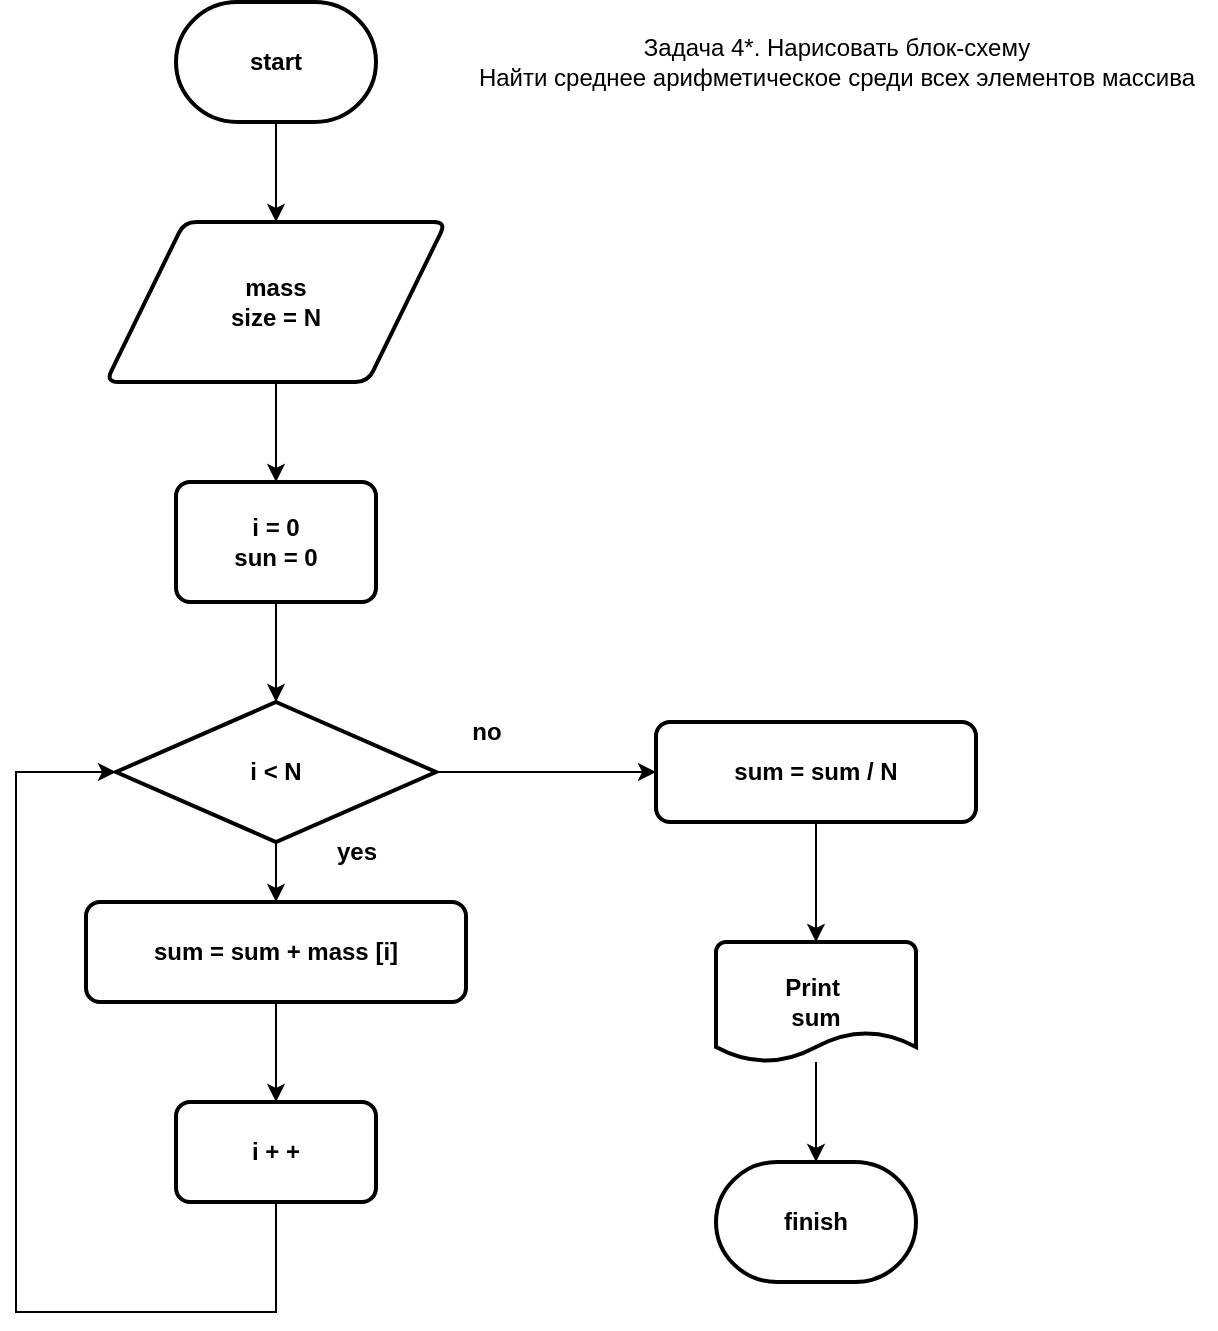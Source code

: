 <mxfile version="20.6.2" type="device" pages="5"><diagram id="reunzBI2lsd1Tfy2f4Ju" name="Страница 1"><mxGraphModel dx="2287" dy="1212" grid="1" gridSize="10" guides="1" tooltips="1" connect="1" arrows="1" fold="1" page="1" pageScale="1" pageWidth="827" pageHeight="1169" math="0" shadow="0"><root><mxCell id="0"/><mxCell id="1" parent="0"/><mxCell id="RlVO9YzQgrYwp4OLxyKb-16" style="edgeStyle=orthogonalEdgeStyle;rounded=0;orthogonalLoop=1;jettySize=auto;html=1;entryX=0.5;entryY=0;entryDx=0;entryDy=0;" edge="1" parent="1" source="RlVO9YzQgrYwp4OLxyKb-1" target="RlVO9YzQgrYwp4OLxyKb-2"><mxGeometry relative="1" as="geometry"/></mxCell><mxCell id="RlVO9YzQgrYwp4OLxyKb-1" value="&lt;b&gt;start&lt;/b&gt;" style="strokeWidth=2;html=1;shape=mxgraph.flowchart.terminator;whiteSpace=wrap;" vertex="1" parent="1"><mxGeometry x="130" y="20" width="100" height="60" as="geometry"/></mxCell><mxCell id="RlVO9YzQgrYwp4OLxyKb-17" style="edgeStyle=orthogonalEdgeStyle;rounded=0;orthogonalLoop=1;jettySize=auto;html=1;entryX=0.5;entryY=0;entryDx=0;entryDy=0;" edge="1" parent="1" source="RlVO9YzQgrYwp4OLxyKb-2" target="RlVO9YzQgrYwp4OLxyKb-3"><mxGeometry relative="1" as="geometry"/></mxCell><mxCell id="RlVO9YzQgrYwp4OLxyKb-2" value="&lt;b&gt;mass&lt;br&gt;size = N&lt;/b&gt;" style="shape=parallelogram;html=1;strokeWidth=2;perimeter=parallelogramPerimeter;whiteSpace=wrap;rounded=1;arcSize=12;size=0.23;" vertex="1" parent="1"><mxGeometry x="95" y="130" width="170" height="80" as="geometry"/></mxCell><mxCell id="RlVO9YzQgrYwp4OLxyKb-18" style="edgeStyle=orthogonalEdgeStyle;rounded=0;orthogonalLoop=1;jettySize=auto;html=1;entryX=0.5;entryY=0;entryDx=0;entryDy=0;entryPerimeter=0;" edge="1" parent="1" source="RlVO9YzQgrYwp4OLxyKb-3" target="RlVO9YzQgrYwp4OLxyKb-4"><mxGeometry relative="1" as="geometry"/></mxCell><mxCell id="RlVO9YzQgrYwp4OLxyKb-3" value="&lt;b&gt;i = 0&lt;br&gt;sun = 0&lt;/b&gt;" style="rounded=1;whiteSpace=wrap;html=1;absoluteArcSize=1;arcSize=14;strokeWidth=2;" vertex="1" parent="1"><mxGeometry x="130" y="260" width="100" height="60" as="geometry"/></mxCell><mxCell id="RlVO9YzQgrYwp4OLxyKb-12" style="edgeStyle=orthogonalEdgeStyle;rounded=0;orthogonalLoop=1;jettySize=auto;html=1;entryX=0;entryY=0.5;entryDx=0;entryDy=0;" edge="1" parent="1" source="RlVO9YzQgrYwp4OLxyKb-4" target="RlVO9YzQgrYwp4OLxyKb-5"><mxGeometry relative="1" as="geometry"/></mxCell><mxCell id="RlVO9YzQgrYwp4OLxyKb-13" style="edgeStyle=orthogonalEdgeStyle;rounded=0;orthogonalLoop=1;jettySize=auto;html=1;entryX=0.5;entryY=0;entryDx=0;entryDy=0;" edge="1" parent="1" source="RlVO9YzQgrYwp4OLxyKb-4" target="RlVO9YzQgrYwp4OLxyKb-6"><mxGeometry relative="1" as="geometry"/></mxCell><mxCell id="RlVO9YzQgrYwp4OLxyKb-4" value="&lt;b&gt;i &amp;lt; N&lt;/b&gt;" style="strokeWidth=2;html=1;shape=mxgraph.flowchart.decision;whiteSpace=wrap;" vertex="1" parent="1"><mxGeometry x="100" y="370" width="160" height="70" as="geometry"/></mxCell><mxCell id="RlVO9YzQgrYwp4OLxyKb-21" style="edgeStyle=orthogonalEdgeStyle;rounded=0;orthogonalLoop=1;jettySize=auto;html=1;entryX=0.5;entryY=0;entryDx=0;entryDy=0;entryPerimeter=0;" edge="1" parent="1" source="RlVO9YzQgrYwp4OLxyKb-5" target="RlVO9YzQgrYwp4OLxyKb-7"><mxGeometry relative="1" as="geometry"/></mxCell><mxCell id="RlVO9YzQgrYwp4OLxyKb-5" value="&lt;b&gt;sum = sum / N&lt;/b&gt;" style="rounded=1;whiteSpace=wrap;html=1;absoluteArcSize=1;arcSize=14;strokeWidth=2;" vertex="1" parent="1"><mxGeometry x="370" y="380" width="160" height="50" as="geometry"/></mxCell><mxCell id="RlVO9YzQgrYwp4OLxyKb-14" value="" style="edgeStyle=orthogonalEdgeStyle;rounded=0;orthogonalLoop=1;jettySize=auto;html=1;" edge="1" parent="1" source="RlVO9YzQgrYwp4OLxyKb-6" target="RlVO9YzQgrYwp4OLxyKb-10"><mxGeometry relative="1" as="geometry"/></mxCell><mxCell id="RlVO9YzQgrYwp4OLxyKb-6" value="&lt;b&gt;sum = sum + mass [i]&lt;/b&gt;" style="rounded=1;whiteSpace=wrap;html=1;absoluteArcSize=1;arcSize=14;strokeWidth=2;" vertex="1" parent="1"><mxGeometry x="85" y="470" width="190" height="50" as="geometry"/></mxCell><mxCell id="RlVO9YzQgrYwp4OLxyKb-26" value="" style="edgeStyle=orthogonalEdgeStyle;rounded=0;orthogonalLoop=1;jettySize=auto;html=1;" edge="1" parent="1" source="RlVO9YzQgrYwp4OLxyKb-7" target="RlVO9YzQgrYwp4OLxyKb-9"><mxGeometry relative="1" as="geometry"/></mxCell><mxCell id="RlVO9YzQgrYwp4OLxyKb-7" value="&lt;b&gt;Print&amp;nbsp;&lt;br&gt;sum&lt;/b&gt;" style="strokeWidth=2;html=1;shape=mxgraph.flowchart.document2;whiteSpace=wrap;size=0.25;" vertex="1" parent="1"><mxGeometry x="400" y="490" width="100" height="60" as="geometry"/></mxCell><mxCell id="RlVO9YzQgrYwp4OLxyKb-9" value="&lt;b&gt;finish&lt;/b&gt;" style="strokeWidth=2;html=1;shape=mxgraph.flowchart.terminator;whiteSpace=wrap;" vertex="1" parent="1"><mxGeometry x="400" y="600" width="100" height="60" as="geometry"/></mxCell><mxCell id="RlVO9YzQgrYwp4OLxyKb-15" style="edgeStyle=orthogonalEdgeStyle;rounded=0;orthogonalLoop=1;jettySize=auto;html=1;entryX=0;entryY=0.5;entryDx=0;entryDy=0;entryPerimeter=0;" edge="1" parent="1" source="RlVO9YzQgrYwp4OLxyKb-10" target="RlVO9YzQgrYwp4OLxyKb-4"><mxGeometry relative="1" as="geometry"><Array as="points"><mxPoint x="50" y="675"/><mxPoint x="50" y="405"/></Array></mxGeometry></mxCell><mxCell id="RlVO9YzQgrYwp4OLxyKb-10" value="&lt;b&gt;i + +&lt;/b&gt;" style="rounded=1;whiteSpace=wrap;html=1;absoluteArcSize=1;arcSize=14;strokeWidth=2;" vertex="1" parent="1"><mxGeometry x="130" y="570" width="100" height="50" as="geometry"/></mxCell><mxCell id="RlVO9YzQgrYwp4OLxyKb-27" value="&lt;b&gt;no&lt;/b&gt;" style="text;html=1;align=center;verticalAlign=middle;resizable=0;points=[];autosize=1;strokeColor=none;fillColor=none;" vertex="1" parent="1"><mxGeometry x="265" y="370" width="40" height="30" as="geometry"/></mxCell><mxCell id="RlVO9YzQgrYwp4OLxyKb-28" value="&lt;b&gt;yes&lt;/b&gt;" style="text;html=1;align=center;verticalAlign=middle;resizable=0;points=[];autosize=1;strokeColor=none;fillColor=none;" vertex="1" parent="1"><mxGeometry x="200" y="430" width="40" height="30" as="geometry"/></mxCell><mxCell id="RlVO9YzQgrYwp4OLxyKb-29" value="Задача 4*. Нарисовать блок-схему&lt;br/&gt;Найти среднее арифметическое среди всех элементов массива" style="text;html=1;align=center;verticalAlign=middle;resizable=0;points=[];autosize=1;strokeColor=none;fillColor=none;" vertex="1" parent="1"><mxGeometry x="270" y="30" width="380" height="40" as="geometry"/></mxCell></root></mxGraphModel></diagram><diagram id="y-J1Kqh3btIT-SHbC4-z" name="Страница 2"><mxGraphModel dx="2287" dy="1212" grid="1" gridSize="10" guides="1" tooltips="1" connect="1" arrows="1" fold="1" page="1" pageScale="1" pageWidth="827" pageHeight="1169" math="0" shadow="0"><root><mxCell id="0"/><mxCell id="1" parent="0"/><mxCell id="14xscaUgLDZVPawsfnXi-16" value="" style="edgeStyle=orthogonalEdgeStyle;rounded=0;orthogonalLoop=1;jettySize=auto;html=1;" edge="1" parent="1" source="14xscaUgLDZVPawsfnXi-1" target="14xscaUgLDZVPawsfnXi-2"><mxGeometry relative="1" as="geometry"/></mxCell><mxCell id="14xscaUgLDZVPawsfnXi-1" value="start" style="strokeWidth=2;html=1;shape=mxgraph.flowchart.terminator;whiteSpace=wrap;" vertex="1" parent="1"><mxGeometry x="230" y="10" width="100" height="40" as="geometry"/></mxCell><mxCell id="14xscaUgLDZVPawsfnXi-17" value="" style="edgeStyle=orthogonalEdgeStyle;rounded=0;orthogonalLoop=1;jettySize=auto;html=1;" edge="1" parent="1" source="14xscaUgLDZVPawsfnXi-2" target="14xscaUgLDZVPawsfnXi-7"><mxGeometry relative="1" as="geometry"/></mxCell><mxCell id="14xscaUgLDZVPawsfnXi-2" value="mass&lt;br&gt;N&lt;br&gt;i = 0" style="shape=parallelogram;html=1;strokeWidth=2;perimeter=parallelogramPerimeter;whiteSpace=wrap;rounded=1;arcSize=12;size=0.23;" vertex="1" parent="1"><mxGeometry x="230" y="80" width="100" height="60" as="geometry"/></mxCell><mxCell id="14xscaUgLDZVPawsfnXi-20" style="edgeStyle=orthogonalEdgeStyle;rounded=0;orthogonalLoop=1;jettySize=auto;html=1;entryX=0.5;entryY=0;entryDx=0;entryDy=0;entryPerimeter=0;" edge="1" parent="1" source="14xscaUgLDZVPawsfnXi-3" target="14xscaUgLDZVPawsfnXi-5"><mxGeometry relative="1" as="geometry"/></mxCell><mxCell id="14xscaUgLDZVPawsfnXi-27" value="" style="edgeStyle=orthogonalEdgeStyle;rounded=0;orthogonalLoop=1;jettySize=auto;html=1;" edge="1" parent="1" source="14xscaUgLDZVPawsfnXi-3" target="14xscaUgLDZVPawsfnXi-8"><mxGeometry relative="1" as="geometry"/></mxCell><mxCell id="14xscaUgLDZVPawsfnXi-3" value="кол-во повторов&lt;br&gt;N / 2" style="shape=hexagon;perimeter=hexagonPerimeter2;whiteSpace=wrap;html=1;fixedSize=1;" vertex="1" parent="1"><mxGeometry x="30" y="230" width="120" height="50" as="geometry"/></mxCell><mxCell id="14xscaUgLDZVPawsfnXi-23" style="edgeStyle=orthogonalEdgeStyle;rounded=0;orthogonalLoop=1;jettySize=auto;html=1;entryX=0.5;entryY=0;entryDx=0;entryDy=0;entryPerimeter=0;" edge="1" parent="1" source="14xscaUgLDZVPawsfnXi-4" target="14xscaUgLDZVPawsfnXi-6"><mxGeometry relative="1" as="geometry"/></mxCell><mxCell id="14xscaUgLDZVPawsfnXi-24" value="" style="edgeStyle=orthogonalEdgeStyle;rounded=0;orthogonalLoop=1;jettySize=auto;html=1;" edge="1" parent="1" source="14xscaUgLDZVPawsfnXi-4" target="14xscaUgLDZVPawsfnXi-9"><mxGeometry relative="1" as="geometry"/></mxCell><mxCell id="14xscaUgLDZVPawsfnXi-4" value="кол-во повторов&lt;br&gt;(N - 1) / 2" style="shape=hexagon;perimeter=hexagonPerimeter2;whiteSpace=wrap;html=1;fixedSize=1;" vertex="1" parent="1"><mxGeometry x="440" y="230" width="120" height="50" as="geometry"/></mxCell><mxCell id="14xscaUgLDZVPawsfnXi-21" value="" style="edgeStyle=orthogonalEdgeStyle;rounded=0;orthogonalLoop=1;jettySize=auto;html=1;" edge="1" parent="1" source="14xscaUgLDZVPawsfnXi-5" target="14xscaUgLDZVPawsfnXi-12"><mxGeometry relative="1" as="geometry"/></mxCell><mxCell id="14xscaUgLDZVPawsfnXi-5" value="print mass" style="strokeWidth=2;html=1;shape=mxgraph.flowchart.document2;whiteSpace=wrap;size=0.25;" vertex="1" parent="1"><mxGeometry x="200" y="290" width="100" height="60" as="geometry"/></mxCell><mxCell id="14xscaUgLDZVPawsfnXi-22" value="" style="edgeStyle=orthogonalEdgeStyle;rounded=0;orthogonalLoop=1;jettySize=auto;html=1;" edge="1" parent="1" source="14xscaUgLDZVPawsfnXi-6" target="14xscaUgLDZVPawsfnXi-13"><mxGeometry relative="1" as="geometry"/></mxCell><mxCell id="14xscaUgLDZVPawsfnXi-6" value="print mass" style="strokeWidth=2;html=1;shape=mxgraph.flowchart.document2;whiteSpace=wrap;size=0.25;" vertex="1" parent="1"><mxGeometry x="680" y="290" width="100" height="60" as="geometry"/></mxCell><mxCell id="14xscaUgLDZVPawsfnXi-18" style="edgeStyle=orthogonalEdgeStyle;rounded=0;orthogonalLoop=1;jettySize=auto;html=1;entryX=0.5;entryY=0;entryDx=0;entryDy=0;" edge="1" parent="1" source="14xscaUgLDZVPawsfnXi-7" target="14xscaUgLDZVPawsfnXi-3"><mxGeometry relative="1" as="geometry"/></mxCell><mxCell id="14xscaUgLDZVPawsfnXi-19" style="edgeStyle=orthogonalEdgeStyle;rounded=0;orthogonalLoop=1;jettySize=auto;html=1;entryX=0.5;entryY=0;entryDx=0;entryDy=0;" edge="1" parent="1" source="14xscaUgLDZVPawsfnXi-7" target="14xscaUgLDZVPawsfnXi-4"><mxGeometry relative="1" as="geometry"/></mxCell><mxCell id="14xscaUgLDZVPawsfnXi-7" value="N четное ?" style="strokeWidth=2;html=1;shape=mxgraph.flowchart.decision;whiteSpace=wrap;" vertex="1" parent="1"><mxGeometry x="185" y="170" width="190" height="80" as="geometry"/></mxCell><mxCell id="14xscaUgLDZVPawsfnXi-28" value="" style="edgeStyle=orthogonalEdgeStyle;rounded=0;orthogonalLoop=1;jettySize=auto;html=1;" edge="1" parent="1" source="14xscaUgLDZVPawsfnXi-8" target="14xscaUgLDZVPawsfnXi-11"><mxGeometry relative="1" as="geometry"/></mxCell><mxCell id="14xscaUgLDZVPawsfnXi-8" value="меняем местами&amp;nbsp;&lt;br&gt;mass[i] и mass [N-1-i]" style="rounded=1;whiteSpace=wrap;html=1;" vertex="1" parent="1"><mxGeometry x="30" y="330" width="120" height="60" as="geometry"/></mxCell><mxCell id="14xscaUgLDZVPawsfnXi-25" value="" style="edgeStyle=orthogonalEdgeStyle;rounded=0;orthogonalLoop=1;jettySize=auto;html=1;" edge="1" parent="1" source="14xscaUgLDZVPawsfnXi-9" target="14xscaUgLDZVPawsfnXi-10"><mxGeometry relative="1" as="geometry"/></mxCell><mxCell id="14xscaUgLDZVPawsfnXi-9" value="меняем местами&amp;nbsp;&lt;br&gt;mass[i] и mass [N-1-i]" style="rounded=1;whiteSpace=wrap;html=1;" vertex="1" parent="1"><mxGeometry x="440" y="330" width="120" height="60" as="geometry"/></mxCell><mxCell id="14xscaUgLDZVPawsfnXi-26" style="edgeStyle=orthogonalEdgeStyle;rounded=0;orthogonalLoop=1;jettySize=auto;html=1;entryX=0;entryY=0.5;entryDx=0;entryDy=0;" edge="1" parent="1" source="14xscaUgLDZVPawsfnXi-10" target="14xscaUgLDZVPawsfnXi-4"><mxGeometry relative="1" as="geometry"><Array as="points"><mxPoint x="390" y="450"/><mxPoint x="390" y="255"/></Array></mxGeometry></mxCell><mxCell id="14xscaUgLDZVPawsfnXi-10" value="i + +" style="rounded=1;whiteSpace=wrap;html=1;" vertex="1" parent="1"><mxGeometry x="440" y="420" width="120" height="60" as="geometry"/></mxCell><mxCell id="14xscaUgLDZVPawsfnXi-29" style="edgeStyle=orthogonalEdgeStyle;rounded=0;orthogonalLoop=1;jettySize=auto;html=1;entryX=0;entryY=0.5;entryDx=0;entryDy=0;" edge="1" parent="1" source="14xscaUgLDZVPawsfnXi-11" target="14xscaUgLDZVPawsfnXi-3"><mxGeometry relative="1" as="geometry"><Array as="points"><mxPoint x="10" y="460"/><mxPoint x="10" y="255"/></Array></mxGeometry></mxCell><mxCell id="14xscaUgLDZVPawsfnXi-11" value="i + +" style="rounded=1;whiteSpace=wrap;html=1;" vertex="1" parent="1"><mxGeometry x="30" y="420" width="120" height="60" as="geometry"/></mxCell><mxCell id="14xscaUgLDZVPawsfnXi-12" value="finish" style="strokeWidth=2;html=1;shape=mxgraph.flowchart.terminator;whiteSpace=wrap;" vertex="1" parent="1"><mxGeometry x="200" y="410" width="100" height="60" as="geometry"/></mxCell><mxCell id="14xscaUgLDZVPawsfnXi-13" value="finish" style="strokeWidth=2;html=1;shape=mxgraph.flowchart.terminator;whiteSpace=wrap;" vertex="1" parent="1"><mxGeometry x="680" y="410" width="100" height="60" as="geometry"/></mxCell><mxCell id="14xscaUgLDZVPawsfnXi-14" value="yes" style="text;html=1;align=center;verticalAlign=middle;resizable=0;points=[];autosize=1;strokeColor=none;fillColor=none;" vertex="1" parent="1"><mxGeometry x="140" y="170" width="40" height="30" as="geometry"/></mxCell><mxCell id="14xscaUgLDZVPawsfnXi-15" value="no" style="text;html=1;align=center;verticalAlign=middle;resizable=0;points=[];autosize=1;strokeColor=none;fillColor=none;" vertex="1" parent="1"><mxGeometry x="374" y="170" width="40" height="30" as="geometry"/></mxCell><mxCell id="14xscaUgLDZVPawsfnXi-30" value="Задача 2. Нарисовать блок-схему&lt;br/&gt;Задание на «разворот» массива. Нужно перевернуть массив и&lt;br/&gt;записать его в обратном порядке." style="text;html=1;align=center;verticalAlign=middle;resizable=0;points=[];autosize=1;strokeColor=none;fillColor=none;" vertex="1" parent="1"><mxGeometry x="335" y="10" width="370" height="60" as="geometry"/></mxCell></root></mxGraphModel></diagram><diagram id="raAWXJOpTRz1m0TMEjzC" name="Страница 3"><mxGraphModel dx="2287" dy="1212" grid="1" gridSize="10" guides="1" tooltips="1" connect="1" arrows="1" fold="1" page="1" pageScale="1" pageWidth="827" pageHeight="1169" math="0" shadow="0"><root><mxCell id="0"/><mxCell id="1" parent="0"/><mxCell id="AnI8FtpNzNawP_A52sul-14" value="" style="edgeStyle=orthogonalEdgeStyle;rounded=0;orthogonalLoop=1;jettySize=auto;html=1;" edge="1" parent="1" source="AnI8FtpNzNawP_A52sul-1" target="AnI8FtpNzNawP_A52sul-2"><mxGeometry relative="1" as="geometry"/></mxCell><mxCell id="AnI8FtpNzNawP_A52sul-1" value="start" style="strokeWidth=2;html=1;shape=mxgraph.flowchart.terminator;whiteSpace=wrap;" vertex="1" parent="1"><mxGeometry x="90" y="20" width="100" height="60" as="geometry"/></mxCell><mxCell id="AnI8FtpNzNawP_A52sul-15" value="" style="edgeStyle=orthogonalEdgeStyle;rounded=0;orthogonalLoop=1;jettySize=auto;html=1;" edge="1" parent="1" source="AnI8FtpNzNawP_A52sul-2" target="AnI8FtpNzNawP_A52sul-3"><mxGeometry relative="1" as="geometry"/></mxCell><mxCell id="AnI8FtpNzNawP_A52sul-2" value="mass&lt;br&gt;N" style="shape=parallelogram;html=1;strokeWidth=2;perimeter=parallelogramPerimeter;whiteSpace=wrap;rounded=1;arcSize=12;size=0.23;" vertex="1" parent="1"><mxGeometry x="90" y="110" width="100" height="60" as="geometry"/></mxCell><mxCell id="AnI8FtpNzNawP_A52sul-16" value="" style="edgeStyle=orthogonalEdgeStyle;rounded=0;orthogonalLoop=1;jettySize=auto;html=1;" edge="1" parent="1" source="AnI8FtpNzNawP_A52sul-3" target="AnI8FtpNzNawP_A52sul-4"><mxGeometry relative="1" as="geometry"/></mxCell><mxCell id="AnI8FtpNzNawP_A52sul-3" value="min_Index = mass[0]&lt;br&gt;max_Index= mass[0]" style="rounded=1;whiteSpace=wrap;html=1;absoluteArcSize=1;arcSize=14;strokeWidth=2;" vertex="1" parent="1"><mxGeometry x="70" y="210" width="140" height="60" as="geometry"/></mxCell><mxCell id="AnI8FtpNzNawP_A52sul-17" value="" style="edgeStyle=orthogonalEdgeStyle;rounded=0;orthogonalLoop=1;jettySize=auto;html=1;" edge="1" parent="1" source="AnI8FtpNzNawP_A52sul-4" target="AnI8FtpNzNawP_A52sul-5"><mxGeometry relative="1" as="geometry"/></mxCell><mxCell id="AnI8FtpNzNawP_A52sul-23" style="edgeStyle=orthogonalEdgeStyle;rounded=0;orthogonalLoop=1;jettySize=auto;html=1;entryX=0.5;entryY=0;entryDx=0;entryDy=0;" edge="1" parent="1" source="AnI8FtpNzNawP_A52sul-4" target="AnI8FtpNzNawP_A52sul-8"><mxGeometry relative="1" as="geometry"><Array as="points"><mxPoint x="240" y="335"/><mxPoint x="240" y="570"/><mxPoint x="140" y="570"/></Array></mxGeometry></mxCell><mxCell id="AnI8FtpNzNawP_A52sul-4" value="i= 0,i =&amp;lt; N-2, i + +" style="shape=hexagon;perimeter=hexagonPerimeter2;whiteSpace=wrap;html=1;fixedSize=1;" vertex="1" parent="1"><mxGeometry x="80" y="310" width="120" height="50" as="geometry"/></mxCell><mxCell id="AnI8FtpNzNawP_A52sul-18" value="" style="edgeStyle=orthogonalEdgeStyle;rounded=0;orthogonalLoop=1;jettySize=auto;html=1;" edge="1" parent="1" source="AnI8FtpNzNawP_A52sul-5" target="AnI8FtpNzNawP_A52sul-6"><mxGeometry relative="1" as="geometry"/></mxCell><mxCell id="AnI8FtpNzNawP_A52sul-20" style="edgeStyle=orthogonalEdgeStyle;rounded=0;orthogonalLoop=1;jettySize=auto;html=1;entryX=0;entryY=0.5;entryDx=0;entryDy=0;" edge="1" parent="1" source="AnI8FtpNzNawP_A52sul-5" target="AnI8FtpNzNawP_A52sul-4"><mxGeometry relative="1" as="geometry"><Array as="points"><mxPoint x="30" y="420"/><mxPoint x="30" y="335"/></Array></mxGeometry></mxCell><mxCell id="AnI8FtpNzNawP_A52sul-5" value="mass[i] &amp;lt; mass [i+1]" style="rhombus;whiteSpace=wrap;html=1;" vertex="1" parent="1"><mxGeometry x="53.75" y="390" width="170" height="60" as="geometry"/></mxCell><mxCell id="AnI8FtpNzNawP_A52sul-19" style="edgeStyle=orthogonalEdgeStyle;rounded=0;orthogonalLoop=1;jettySize=auto;html=1;entryX=0;entryY=0.5;entryDx=0;entryDy=0;" edge="1" parent="1" source="AnI8FtpNzNawP_A52sul-6" target="AnI8FtpNzNawP_A52sul-4"><mxGeometry relative="1" as="geometry"><Array as="points"><mxPoint x="30" y="500"/><mxPoint x="30" y="335"/></Array></mxGeometry></mxCell><mxCell id="AnI8FtpNzNawP_A52sul-6" value="min_Index = mass [i]" style="rounded=1;whiteSpace=wrap;html=1;absoluteArcSize=1;arcSize=14;strokeWidth=2;" vertex="1" parent="1"><mxGeometry x="78.75" y="480" width="120" height="40" as="geometry"/></mxCell><mxCell id="AnI8FtpNzNawP_A52sul-31" style="edgeStyle=orthogonalEdgeStyle;rounded=0;orthogonalLoop=1;jettySize=auto;html=1;entryX=0;entryY=0.5;entryDx=0;entryDy=0;" edge="1" parent="1" source="AnI8FtpNzNawP_A52sul-7" target="AnI8FtpNzNawP_A52sul-8"><mxGeometry relative="1" as="geometry"><Array as="points"><mxPoint x="30" y="800"/><mxPoint x="30" y="625"/></Array></mxGeometry></mxCell><mxCell id="AnI8FtpNzNawP_A52sul-7" value="max_index = mass [j]" style="rounded=1;whiteSpace=wrap;html=1;absoluteArcSize=1;arcSize=14;strokeWidth=2;" vertex="1" parent="1"><mxGeometry x="80" y="780" width="120" height="40" as="geometry"/></mxCell><mxCell id="AnI8FtpNzNawP_A52sul-24" value="" style="edgeStyle=orthogonalEdgeStyle;rounded=0;orthogonalLoop=1;jettySize=auto;html=1;" edge="1" parent="1" source="AnI8FtpNzNawP_A52sul-8" target="AnI8FtpNzNawP_A52sul-9"><mxGeometry relative="1" as="geometry"/></mxCell><mxCell id="AnI8FtpNzNawP_A52sul-47" style="edgeStyle=orthogonalEdgeStyle;rounded=0;orthogonalLoop=1;jettySize=auto;html=1;" edge="1" parent="1" source="AnI8FtpNzNawP_A52sul-8" target="AnI8FtpNzNawP_A52sul-12"><mxGeometry relative="1" as="geometry"/></mxCell><mxCell id="AnI8FtpNzNawP_A52sul-8" value="j = 0,j=&amp;lt; N- 2,j + +" style="shape=hexagon;perimeter=hexagonPerimeter2;whiteSpace=wrap;html=1;fixedSize=1;" vertex="1" parent="1"><mxGeometry x="80" y="600" width="120" height="50" as="geometry"/></mxCell><mxCell id="AnI8FtpNzNawP_A52sul-25" value="" style="edgeStyle=orthogonalEdgeStyle;rounded=0;orthogonalLoop=1;jettySize=auto;html=1;" edge="1" parent="1" source="AnI8FtpNzNawP_A52sul-9" target="AnI8FtpNzNawP_A52sul-7"><mxGeometry relative="1" as="geometry"/></mxCell><mxCell id="AnI8FtpNzNawP_A52sul-26" style="edgeStyle=orthogonalEdgeStyle;rounded=0;orthogonalLoop=1;jettySize=auto;html=1;entryX=0;entryY=0.5;entryDx=0;entryDy=0;" edge="1" parent="1" source="AnI8FtpNzNawP_A52sul-9" target="AnI8FtpNzNawP_A52sul-8"><mxGeometry relative="1" as="geometry"><Array as="points"><mxPoint x="30" y="715"/><mxPoint x="30" y="625"/></Array></mxGeometry></mxCell><mxCell id="AnI8FtpNzNawP_A52sul-9" value="mass [j] &amp;gt; mass [j+1]" style="rhombus;whiteSpace=wrap;html=1;" vertex="1" parent="1"><mxGeometry x="53.75" y="680" width="172.5" height="70" as="geometry"/></mxCell><mxCell id="AnI8FtpNzNawP_A52sul-38" value="" style="edgeStyle=orthogonalEdgeStyle;rounded=0;orthogonalLoop=1;jettySize=auto;html=1;" edge="1" parent="1" source="AnI8FtpNzNawP_A52sul-12" target="AnI8FtpNzNawP_A52sul-13"><mxGeometry relative="1" as="geometry"/></mxCell><mxCell id="AnI8FtpNzNawP_A52sul-12" value="print&lt;br&gt;min_Index&lt;br&gt;max_Index" style="strokeWidth=2;html=1;shape=mxgraph.flowchart.document2;whiteSpace=wrap;size=0.25;" vertex="1" parent="1"><mxGeometry x="350" y="582.5" width="100" height="85" as="geometry"/></mxCell><mxCell id="AnI8FtpNzNawP_A52sul-13" value="finish" style="strokeWidth=2;html=1;shape=mxgraph.flowchart.terminator;whiteSpace=wrap;" vertex="1" parent="1"><mxGeometry x="350" y="700" width="100" height="60" as="geometry"/></mxCell><mxCell id="AnI8FtpNzNawP_A52sul-21" value="yes" style="text;html=1;align=center;verticalAlign=middle;resizable=0;points=[];autosize=1;strokeColor=none;fillColor=none;" vertex="1" parent="1"><mxGeometry x="140" y="445" width="40" height="30" as="geometry"/></mxCell><mxCell id="AnI8FtpNzNawP_A52sul-22" value="no" style="text;html=1;align=center;verticalAlign=middle;resizable=0;points=[];autosize=1;strokeColor=none;fillColor=none;" vertex="1" parent="1"><mxGeometry x="40" y="385" width="40" height="30" as="geometry"/></mxCell><mxCell id="AnI8FtpNzNawP_A52sul-33" value="yes" style="text;html=1;align=center;verticalAlign=middle;resizable=0;points=[];autosize=1;strokeColor=none;fillColor=none;" vertex="1" parent="1"><mxGeometry x="150" y="750" width="40" height="30" as="geometry"/></mxCell><mxCell id="AnI8FtpNzNawP_A52sul-34" value="no" style="text;html=1;align=center;verticalAlign=middle;resizable=0;points=[];autosize=1;strokeColor=none;fillColor=none;" vertex="1" parent="1"><mxGeometry x="38.75" y="680" width="40" height="30" as="geometry"/></mxCell><mxCell id="AnI8FtpNzNawP_A52sul-48" value="Задача 1. Нарисовать блок-схему&lt;br/&gt;Нахождение индексов максимального и минимального элемента&lt;br/&gt;массива" style="text;html=1;align=center;verticalAlign=middle;resizable=0;points=[];autosize=1;strokeColor=none;fillColor=none;" vertex="1" parent="1"><mxGeometry x="235" y="20" width="390" height="60" as="geometry"/></mxCell></root></mxGraphModel></diagram><diagram id="OW3uUVV2jrkeFa8uJc0E" name="Страница 4"><mxGraphModel dx="2287" dy="2381" grid="1" gridSize="10" guides="1" tooltips="1" connect="1" arrows="1" fold="1" page="1" pageScale="1" pageWidth="827" pageHeight="1169" math="0" shadow="0"><root><mxCell id="0"/><mxCell id="1" parent="0"/><mxCell id="XQ-TY0ULMHa3fW9_DN1B-1" value="" style="edgeStyle=orthogonalEdgeStyle;rounded=0;orthogonalLoop=1;jettySize=auto;html=1;" edge="1" parent="1" source="XQ-TY0ULMHa3fW9_DN1B-2" target="XQ-TY0ULMHa3fW9_DN1B-4"><mxGeometry relative="1" as="geometry"/></mxCell><mxCell id="XQ-TY0ULMHa3fW9_DN1B-2" value="start" style="strokeWidth=2;html=1;shape=mxgraph.flowchart.terminator;whiteSpace=wrap;" vertex="1" parent="1"><mxGeometry x="90" y="20" width="100" height="60" as="geometry"/></mxCell><mxCell id="XQ-TY0ULMHa3fW9_DN1B-3" value="" style="edgeStyle=orthogonalEdgeStyle;rounded=0;orthogonalLoop=1;jettySize=auto;html=1;" edge="1" parent="1" source="XQ-TY0ULMHa3fW9_DN1B-4" target="XQ-TY0ULMHa3fW9_DN1B-6"><mxGeometry relative="1" as="geometry"/></mxCell><mxCell id="XQ-TY0ULMHa3fW9_DN1B-4" value="mass&lt;br&gt;N&lt;br&gt;sum" style="shape=parallelogram;html=1;strokeWidth=2;perimeter=parallelogramPerimeter;whiteSpace=wrap;rounded=1;arcSize=12;size=0.23;" vertex="1" parent="1"><mxGeometry x="90" y="110" width="100" height="60" as="geometry"/></mxCell><mxCell id="XQ-TY0ULMHa3fW9_DN1B-5" value="" style="edgeStyle=orthogonalEdgeStyle;rounded=0;orthogonalLoop=1;jettySize=auto;html=1;" edge="1" parent="1" source="XQ-TY0ULMHa3fW9_DN1B-6" target="XQ-TY0ULMHa3fW9_DN1B-9"><mxGeometry relative="1" as="geometry"/></mxCell><mxCell id="XQ-TY0ULMHa3fW9_DN1B-6" value="min_Index = mass[0]&lt;br&gt;max_Index= mass[0]&lt;br&gt;sum = 0" style="rounded=1;whiteSpace=wrap;html=1;absoluteArcSize=1;arcSize=14;strokeWidth=2;" vertex="1" parent="1"><mxGeometry x="70" y="210" width="140" height="60" as="geometry"/></mxCell><mxCell id="XQ-TY0ULMHa3fW9_DN1B-7" value="" style="edgeStyle=orthogonalEdgeStyle;rounded=0;orthogonalLoop=1;jettySize=auto;html=1;" edge="1" parent="1" source="XQ-TY0ULMHa3fW9_DN1B-9" target="XQ-TY0ULMHa3fW9_DN1B-12"><mxGeometry relative="1" as="geometry"/></mxCell><mxCell id="XQ-TY0ULMHa3fW9_DN1B-8" style="edgeStyle=orthogonalEdgeStyle;rounded=0;orthogonalLoop=1;jettySize=auto;html=1;entryX=0.5;entryY=0;entryDx=0;entryDy=0;" edge="1" parent="1" source="XQ-TY0ULMHa3fW9_DN1B-9" target="XQ-TY0ULMHa3fW9_DN1B-19"><mxGeometry relative="1" as="geometry"><Array as="points"><mxPoint x="240" y="335"/><mxPoint x="240" y="570"/><mxPoint x="140" y="570"/></Array></mxGeometry></mxCell><mxCell id="XQ-TY0ULMHa3fW9_DN1B-9" value="i= 0,i =&amp;lt; N-2, i + +" style="shape=hexagon;perimeter=hexagonPerimeter2;whiteSpace=wrap;html=1;fixedSize=1;" vertex="1" parent="1"><mxGeometry x="80" y="310" width="120" height="50" as="geometry"/></mxCell><mxCell id="XQ-TY0ULMHa3fW9_DN1B-10" value="" style="edgeStyle=orthogonalEdgeStyle;rounded=0;orthogonalLoop=1;jettySize=auto;html=1;" edge="1" parent="1" source="XQ-TY0ULMHa3fW9_DN1B-12" target="XQ-TY0ULMHa3fW9_DN1B-14"><mxGeometry relative="1" as="geometry"/></mxCell><mxCell id="XQ-TY0ULMHa3fW9_DN1B-11" style="edgeStyle=orthogonalEdgeStyle;rounded=0;orthogonalLoop=1;jettySize=auto;html=1;entryX=0;entryY=0.5;entryDx=0;entryDy=0;" edge="1" parent="1" source="XQ-TY0ULMHa3fW9_DN1B-12" target="XQ-TY0ULMHa3fW9_DN1B-9"><mxGeometry relative="1" as="geometry"><Array as="points"><mxPoint x="30" y="420"/><mxPoint x="30" y="335"/></Array></mxGeometry></mxCell><mxCell id="XQ-TY0ULMHa3fW9_DN1B-12" value="mass[i] &amp;lt; mass [i+1]" style="rhombus;whiteSpace=wrap;html=1;" vertex="1" parent="1"><mxGeometry x="53.75" y="390" width="170" height="60" as="geometry"/></mxCell><mxCell id="XQ-TY0ULMHa3fW9_DN1B-13" style="edgeStyle=orthogonalEdgeStyle;rounded=0;orthogonalLoop=1;jettySize=auto;html=1;entryX=0;entryY=0.5;entryDx=0;entryDy=0;" edge="1" parent="1" source="XQ-TY0ULMHa3fW9_DN1B-14" target="XQ-TY0ULMHa3fW9_DN1B-9"><mxGeometry relative="1" as="geometry"><Array as="points"><mxPoint x="30" y="500"/><mxPoint x="30" y="335"/></Array></mxGeometry></mxCell><mxCell id="XQ-TY0ULMHa3fW9_DN1B-14" value="min_Index = mass [i]" style="rounded=1;whiteSpace=wrap;html=1;absoluteArcSize=1;arcSize=14;strokeWidth=2;" vertex="1" parent="1"><mxGeometry x="78.75" y="480" width="120" height="40" as="geometry"/></mxCell><mxCell id="XQ-TY0ULMHa3fW9_DN1B-15" style="edgeStyle=orthogonalEdgeStyle;rounded=0;orthogonalLoop=1;jettySize=auto;html=1;entryX=0;entryY=0.5;entryDx=0;entryDy=0;" edge="1" parent="1" source="XQ-TY0ULMHa3fW9_DN1B-16" target="XQ-TY0ULMHa3fW9_DN1B-19"><mxGeometry relative="1" as="geometry"><Array as="points"><mxPoint x="30" y="800"/><mxPoint x="30" y="625"/></Array></mxGeometry></mxCell><mxCell id="XQ-TY0ULMHa3fW9_DN1B-16" value="max_index = mass [j]" style="rounded=1;whiteSpace=wrap;html=1;absoluteArcSize=1;arcSize=14;strokeWidth=2;" vertex="1" parent="1"><mxGeometry x="80" y="780" width="120" height="40" as="geometry"/></mxCell><mxCell id="XQ-TY0ULMHa3fW9_DN1B-17" value="" style="edgeStyle=orthogonalEdgeStyle;rounded=0;orthogonalLoop=1;jettySize=auto;html=1;" edge="1" parent="1" source="XQ-TY0ULMHa3fW9_DN1B-19" target="XQ-TY0ULMHa3fW9_DN1B-22"><mxGeometry relative="1" as="geometry"/></mxCell><mxCell id="XQ-TY0ULMHa3fW9_DN1B-46" style="edgeStyle=orthogonalEdgeStyle;rounded=0;orthogonalLoop=1;jettySize=auto;html=1;entryX=0.5;entryY=0;entryDx=0;entryDy=0;" edge="1" parent="1" source="XQ-TY0ULMHa3fW9_DN1B-19" target="XQ-TY0ULMHa3fW9_DN1B-32"><mxGeometry relative="1" as="geometry"><Array as="points"><mxPoint x="280" y="625"/><mxPoint x="280" y="20"/><mxPoint x="570" y="20"/></Array></mxGeometry></mxCell><mxCell id="XQ-TY0ULMHa3fW9_DN1B-19" value="j = 0,j=&amp;lt; N- 2,j + +" style="shape=hexagon;perimeter=hexagonPerimeter2;whiteSpace=wrap;html=1;fixedSize=1;" vertex="1" parent="1"><mxGeometry x="80" y="600" width="120" height="50" as="geometry"/></mxCell><mxCell id="XQ-TY0ULMHa3fW9_DN1B-20" value="" style="edgeStyle=orthogonalEdgeStyle;rounded=0;orthogonalLoop=1;jettySize=auto;html=1;" edge="1" parent="1" source="XQ-TY0ULMHa3fW9_DN1B-22" target="XQ-TY0ULMHa3fW9_DN1B-16"><mxGeometry relative="1" as="geometry"/></mxCell><mxCell id="XQ-TY0ULMHa3fW9_DN1B-21" style="edgeStyle=orthogonalEdgeStyle;rounded=0;orthogonalLoop=1;jettySize=auto;html=1;entryX=0;entryY=0.5;entryDx=0;entryDy=0;" edge="1" parent="1" source="XQ-TY0ULMHa3fW9_DN1B-22" target="XQ-TY0ULMHa3fW9_DN1B-19"><mxGeometry relative="1" as="geometry"><Array as="points"><mxPoint x="30" y="715"/><mxPoint x="30" y="625"/></Array></mxGeometry></mxCell><mxCell id="XQ-TY0ULMHa3fW9_DN1B-22" value="mass [j] &amp;gt; mass [j+1]" style="rhombus;whiteSpace=wrap;html=1;" vertex="1" parent="1"><mxGeometry x="53.75" y="680" width="172.5" height="70" as="geometry"/></mxCell><mxCell id="XQ-TY0ULMHa3fW9_DN1B-23" value="" style="edgeStyle=orthogonalEdgeStyle;rounded=0;orthogonalLoop=1;jettySize=auto;html=1;" edge="1" parent="1" source="XQ-TY0ULMHa3fW9_DN1B-24" target="XQ-TY0ULMHa3fW9_DN1B-25"><mxGeometry relative="1" as="geometry"/></mxCell><mxCell id="XQ-TY0ULMHa3fW9_DN1B-24" value="print sum" style="strokeWidth=2;html=1;shape=mxgraph.flowchart.document2;whiteSpace=wrap;size=0.25;" vertex="1" parent="1"><mxGeometry x="500" y="550" width="100" height="85" as="geometry"/></mxCell><mxCell id="XQ-TY0ULMHa3fW9_DN1B-25" value="finish" style="strokeWidth=2;html=1;shape=mxgraph.flowchart.terminator;whiteSpace=wrap;" vertex="1" parent="1"><mxGeometry x="500" y="720" width="100" height="60" as="geometry"/></mxCell><mxCell id="XQ-TY0ULMHa3fW9_DN1B-26" value="yes" style="text;html=1;align=center;verticalAlign=middle;resizable=0;points=[];autosize=1;strokeColor=none;fillColor=none;" vertex="1" parent="1"><mxGeometry x="140" y="445" width="40" height="30" as="geometry"/></mxCell><mxCell id="XQ-TY0ULMHa3fW9_DN1B-27" value="no" style="text;html=1;align=center;verticalAlign=middle;resizable=0;points=[];autosize=1;strokeColor=none;fillColor=none;" vertex="1" parent="1"><mxGeometry x="40" y="385" width="40" height="30" as="geometry"/></mxCell><mxCell id="XQ-TY0ULMHa3fW9_DN1B-28" value="yes" style="text;html=1;align=center;verticalAlign=middle;resizable=0;points=[];autosize=1;strokeColor=none;fillColor=none;" vertex="1" parent="1"><mxGeometry x="150" y="750" width="40" height="30" as="geometry"/></mxCell><mxCell id="XQ-TY0ULMHa3fW9_DN1B-29" value="no" style="text;html=1;align=center;verticalAlign=middle;resizable=0;points=[];autosize=1;strokeColor=none;fillColor=none;" vertex="1" parent="1"><mxGeometry x="38.75" y="680" width="40" height="30" as="geometry"/></mxCell><mxCell id="XQ-TY0ULMHa3fW9_DN1B-44" style="edgeStyle=orthogonalEdgeStyle;rounded=0;orthogonalLoop=1;jettySize=auto;html=1;" edge="1" parent="1" source="XQ-TY0ULMHa3fW9_DN1B-32" target="XQ-TY0ULMHa3fW9_DN1B-33"><mxGeometry relative="1" as="geometry"><Array as="points"><mxPoint x="680" y="80"/></Array></mxGeometry></mxCell><mxCell id="XQ-TY0ULMHa3fW9_DN1B-45" style="edgeStyle=orthogonalEdgeStyle;rounded=0;orthogonalLoop=1;jettySize=auto;html=1;" edge="1" parent="1" source="XQ-TY0ULMHa3fW9_DN1B-32" target="XQ-TY0ULMHa3fW9_DN1B-34"><mxGeometry relative="1" as="geometry"><Array as="points"><mxPoint x="430" y="80"/></Array></mxGeometry></mxCell><mxCell id="XQ-TY0ULMHa3fW9_DN1B-32" value="какой index меньше ?&lt;br&gt;min_Index &amp;lt; max_Index" style="rhombus;whiteSpace=wrap;html=1;" vertex="1" parent="1"><mxGeometry x="470" y="40" width="200" height="80" as="geometry"/></mxCell><mxCell id="XQ-TY0ULMHa3fW9_DN1B-43" style="edgeStyle=orthogonalEdgeStyle;rounded=0;orthogonalLoop=1;jettySize=auto;html=1;entryX=0.5;entryY=0;entryDx=0;entryDy=0;entryPerimeter=0;" edge="1" parent="1" source="XQ-TY0ULMHa3fW9_DN1B-33" target="XQ-TY0ULMHa3fW9_DN1B-24"><mxGeometry relative="1" as="geometry"><Array as="points"><mxPoint x="790" y="190"/><mxPoint x="790" y="520"/><mxPoint x="550" y="520"/></Array></mxGeometry></mxCell><mxCell id="XQ-TY0ULMHa3fW9_DN1B-51" style="edgeStyle=orthogonalEdgeStyle;rounded=0;orthogonalLoop=1;jettySize=auto;html=1;entryX=0.5;entryY=0;entryDx=0;entryDy=0;" edge="1" parent="1" source="XQ-TY0ULMHa3fW9_DN1B-33" target="XQ-TY0ULMHa3fW9_DN1B-35"><mxGeometry relative="1" as="geometry"/></mxCell><mxCell id="XQ-TY0ULMHa3fW9_DN1B-33" value="кол-во поторов&lt;br&gt;min_Index+1 &amp;lt; max_ Index" style="shape=hexagon;perimeter=hexagonPerimeter2;whiteSpace=wrap;html=1;fixedSize=1;" vertex="1" parent="1"><mxGeometry x="600" y="150" width="160" height="80" as="geometry"/></mxCell><mxCell id="XQ-TY0ULMHa3fW9_DN1B-42" style="edgeStyle=orthogonalEdgeStyle;rounded=0;orthogonalLoop=1;jettySize=auto;html=1;entryX=0.5;entryY=0;entryDx=0;entryDy=0;entryPerimeter=0;" edge="1" parent="1" source="XQ-TY0ULMHa3fW9_DN1B-34" target="XQ-TY0ULMHa3fW9_DN1B-24"><mxGeometry relative="1" as="geometry"><Array as="points"><mxPoint x="530" y="190"/><mxPoint x="530" y="520"/><mxPoint x="550" y="520"/></Array></mxGeometry></mxCell><mxCell id="XQ-TY0ULMHa3fW9_DN1B-55" value="" style="edgeStyle=orthogonalEdgeStyle;rounded=0;orthogonalLoop=1;jettySize=auto;html=1;" edge="1" parent="1" source="XQ-TY0ULMHa3fW9_DN1B-34" target="XQ-TY0ULMHa3fW9_DN1B-38"><mxGeometry relative="1" as="geometry"/></mxCell><mxCell id="XQ-TY0ULMHa3fW9_DN1B-34" value="max_index+1 &amp;lt; min_Index" style="shape=hexagon;perimeter=hexagonPerimeter2;whiteSpace=wrap;html=1;fixedSize=1;" vertex="1" parent="1"><mxGeometry x="347" y="150" width="166" height="80" as="geometry"/></mxCell><mxCell id="XQ-TY0ULMHa3fW9_DN1B-61" value="" style="edgeStyle=orthogonalEdgeStyle;rounded=0;orthogonalLoop=1;jettySize=auto;html=1;" edge="1" parent="1" source="XQ-TY0ULMHa3fW9_DN1B-35" target="XQ-TY0ULMHa3fW9_DN1B-36"><mxGeometry relative="1" as="geometry"/></mxCell><mxCell id="XQ-TY0ULMHa3fW9_DN1B-35" value="min_Index=mass[i]" style="rounded=1;whiteSpace=wrap;html=1;absoluteArcSize=1;arcSize=14;strokeWidth=2;" vertex="1" parent="1"><mxGeometry x="610" y="270" width="140" height="50" as="geometry"/></mxCell><mxCell id="XQ-TY0ULMHa3fW9_DN1B-62" value="" style="edgeStyle=orthogonalEdgeStyle;rounded=0;orthogonalLoop=1;jettySize=auto;html=1;" edge="1" parent="1" source="XQ-TY0ULMHa3fW9_DN1B-36" target="XQ-TY0ULMHa3fW9_DN1B-37"><mxGeometry relative="1" as="geometry"/></mxCell><mxCell id="XQ-TY0ULMHa3fW9_DN1B-36" value="sum= sum + mass[i+1]" style="rounded=1;whiteSpace=wrap;html=1;absoluteArcSize=1;arcSize=14;strokeWidth=2;" vertex="1" parent="1"><mxGeometry x="610" y="365" width="140" height="50" as="geometry"/></mxCell><mxCell id="XQ-TY0ULMHa3fW9_DN1B-54" style="edgeStyle=orthogonalEdgeStyle;rounded=0;orthogonalLoop=1;jettySize=auto;html=1;entryX=0;entryY=0.5;entryDx=0;entryDy=0;" edge="1" parent="1" source="XQ-TY0ULMHa3fW9_DN1B-37" target="XQ-TY0ULMHa3fW9_DN1B-33"><mxGeometry relative="1" as="geometry"><Array as="points"><mxPoint x="580" y="480"/><mxPoint x="580" y="190"/></Array></mxGeometry></mxCell><mxCell id="XQ-TY0ULMHa3fW9_DN1B-37" value="i ++" style="rounded=1;whiteSpace=wrap;html=1;absoluteArcSize=1;arcSize=14;strokeWidth=2;" vertex="1" parent="1"><mxGeometry x="610" y="460" width="140" height="50" as="geometry"/></mxCell><mxCell id="XQ-TY0ULMHa3fW9_DN1B-56" value="" style="edgeStyle=orthogonalEdgeStyle;rounded=0;orthogonalLoop=1;jettySize=auto;html=1;" edge="1" parent="1" source="XQ-TY0ULMHa3fW9_DN1B-38" target="XQ-TY0ULMHa3fW9_DN1B-39"><mxGeometry relative="1" as="geometry"/></mxCell><mxCell id="XQ-TY0ULMHa3fW9_DN1B-38" value="max_index =mas[j]" style="rounded=1;whiteSpace=wrap;html=1;absoluteArcSize=1;arcSize=14;strokeWidth=2;" vertex="1" parent="1"><mxGeometry x="360" y="270" width="140" height="50" as="geometry"/></mxCell><mxCell id="XQ-TY0ULMHa3fW9_DN1B-57" value="" style="edgeStyle=orthogonalEdgeStyle;rounded=0;orthogonalLoop=1;jettySize=auto;html=1;" edge="1" parent="1" source="XQ-TY0ULMHa3fW9_DN1B-39" target="XQ-TY0ULMHa3fW9_DN1B-41"><mxGeometry relative="1" as="geometry"/></mxCell><mxCell id="XQ-TY0ULMHa3fW9_DN1B-39" value="sum = sum +&amp;nbsp; mass[j+1]" style="rounded=1;whiteSpace=wrap;html=1;absoluteArcSize=1;arcSize=14;strokeWidth=2;" vertex="1" parent="1"><mxGeometry x="360" y="365" width="140" height="50" as="geometry"/></mxCell><mxCell id="XQ-TY0ULMHa3fW9_DN1B-40" style="edgeStyle=orthogonalEdgeStyle;rounded=0;orthogonalLoop=1;jettySize=auto;html=1;exitX=0.5;exitY=1;exitDx=0;exitDy=0;" edge="1" parent="1" source="XQ-TY0ULMHa3fW9_DN1B-38" target="XQ-TY0ULMHa3fW9_DN1B-38"><mxGeometry relative="1" as="geometry"/></mxCell><mxCell id="XQ-TY0ULMHa3fW9_DN1B-58" style="edgeStyle=orthogonalEdgeStyle;rounded=0;orthogonalLoop=1;jettySize=auto;html=1;entryX=0;entryY=0.5;entryDx=0;entryDy=0;" edge="1" parent="1" source="XQ-TY0ULMHa3fW9_DN1B-41" target="XQ-TY0ULMHa3fW9_DN1B-34"><mxGeometry relative="1" as="geometry"><Array as="points"><mxPoint x="327" y="475"/><mxPoint x="327" y="190"/></Array></mxGeometry></mxCell><mxCell id="XQ-TY0ULMHa3fW9_DN1B-41" value="j++" style="rounded=1;whiteSpace=wrap;html=1;absoluteArcSize=1;arcSize=14;strokeWidth=2;" vertex="1" parent="1"><mxGeometry x="360" y="450" width="140" height="50" as="geometry"/></mxCell><mxCell id="XQ-TY0ULMHa3fW9_DN1B-47" value="yes" style="text;html=1;align=center;verticalAlign=middle;resizable=0;points=[];autosize=1;strokeColor=none;fillColor=none;" vertex="1" parent="1"><mxGeometry x="650" y="40" width="40" height="30" as="geometry"/></mxCell><mxCell id="XQ-TY0ULMHa3fW9_DN1B-48" value="no" style="text;html=1;align=center;verticalAlign=middle;resizable=0;points=[];autosize=1;strokeColor=none;fillColor=none;" vertex="1" parent="1"><mxGeometry x="440" y="40" width="40" height="30" as="geometry"/></mxCell><mxCell id="XQ-TY0ULMHa3fW9_DN1B-63" value="Задача 3. Нарисовать блоксхему&lt;br&gt;Найти сумму элементов массива, лежащих между максимальным и&lt;br&gt;минимальным по значению элементами" style="text;html=1;align=center;verticalAlign=middle;resizable=0;points=[];autosize=1;strokeColor=none;fillColor=none;" vertex="1" parent="1"><mxGeometry x="130" y="-60" width="400" height="60" as="geometry"/></mxCell></root></mxGraphModel></diagram><diagram id="DJ5YGT-5Y-mxVkU4oSE6" name="Страница 5"><mxGraphModel dx="2287" dy="1212" grid="1" gridSize="10" guides="1" tooltips="1" connect="1" arrows="1" fold="1" page="1" pageScale="1" pageWidth="827" pageHeight="1169" math="0" shadow="0"><root><mxCell id="0"/><mxCell id="1" parent="0"/></root></mxGraphModel></diagram></mxfile>